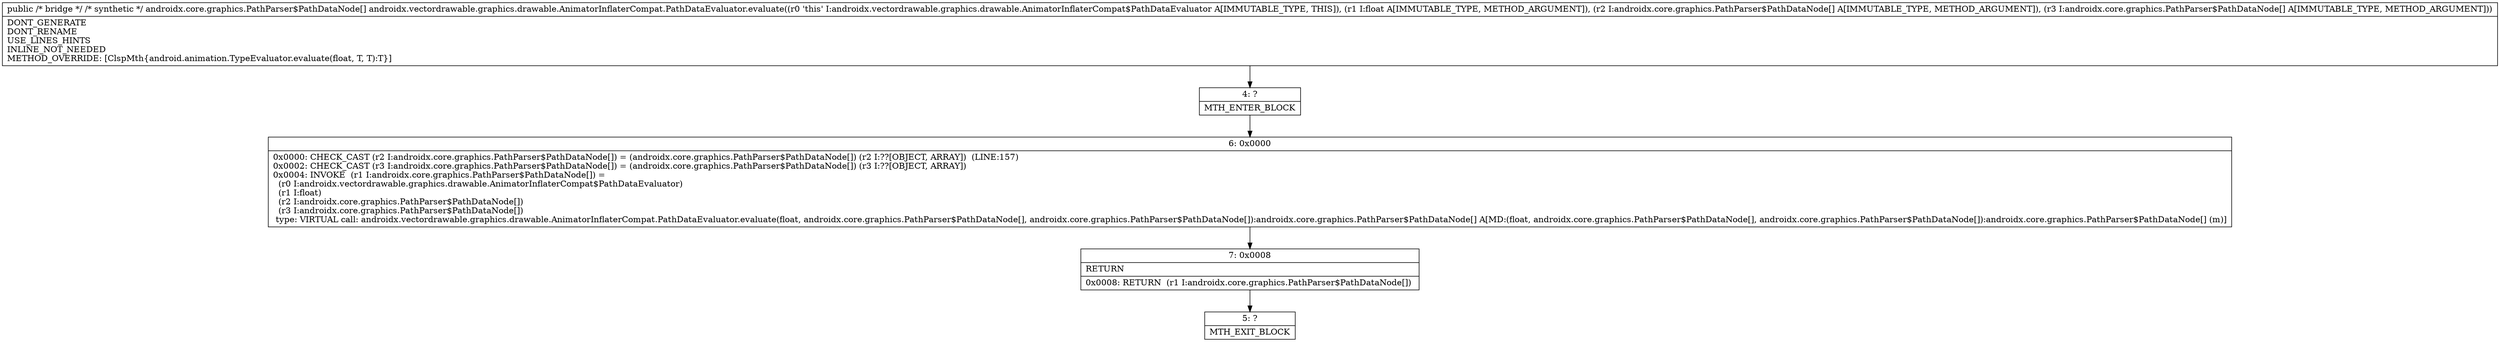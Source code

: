 digraph "CFG forandroidx.vectordrawable.graphics.drawable.AnimatorInflaterCompat.PathDataEvaluator.evaluate(FLjava\/lang\/Object;Ljava\/lang\/Object;)Ljava\/lang\/Object;" {
Node_4 [shape=record,label="{4\:\ ?|MTH_ENTER_BLOCK\l}"];
Node_6 [shape=record,label="{6\:\ 0x0000|0x0000: CHECK_CAST (r2 I:androidx.core.graphics.PathParser$PathDataNode[]) = (androidx.core.graphics.PathParser$PathDataNode[]) (r2 I:??[OBJECT, ARRAY])  (LINE:157)\l0x0002: CHECK_CAST (r3 I:androidx.core.graphics.PathParser$PathDataNode[]) = (androidx.core.graphics.PathParser$PathDataNode[]) (r3 I:??[OBJECT, ARRAY]) \l0x0004: INVOKE  (r1 I:androidx.core.graphics.PathParser$PathDataNode[]) = \l  (r0 I:androidx.vectordrawable.graphics.drawable.AnimatorInflaterCompat$PathDataEvaluator)\l  (r1 I:float)\l  (r2 I:androidx.core.graphics.PathParser$PathDataNode[])\l  (r3 I:androidx.core.graphics.PathParser$PathDataNode[])\l type: VIRTUAL call: androidx.vectordrawable.graphics.drawable.AnimatorInflaterCompat.PathDataEvaluator.evaluate(float, androidx.core.graphics.PathParser$PathDataNode[], androidx.core.graphics.PathParser$PathDataNode[]):androidx.core.graphics.PathParser$PathDataNode[] A[MD:(float, androidx.core.graphics.PathParser$PathDataNode[], androidx.core.graphics.PathParser$PathDataNode[]):androidx.core.graphics.PathParser$PathDataNode[] (m)]\l}"];
Node_7 [shape=record,label="{7\:\ 0x0008|RETURN\l|0x0008: RETURN  (r1 I:androidx.core.graphics.PathParser$PathDataNode[]) \l}"];
Node_5 [shape=record,label="{5\:\ ?|MTH_EXIT_BLOCK\l}"];
MethodNode[shape=record,label="{public \/* bridge *\/ \/* synthetic *\/ androidx.core.graphics.PathParser$PathDataNode[] androidx.vectordrawable.graphics.drawable.AnimatorInflaterCompat.PathDataEvaluator.evaluate((r0 'this' I:androidx.vectordrawable.graphics.drawable.AnimatorInflaterCompat$PathDataEvaluator A[IMMUTABLE_TYPE, THIS]), (r1 I:float A[IMMUTABLE_TYPE, METHOD_ARGUMENT]), (r2 I:androidx.core.graphics.PathParser$PathDataNode[] A[IMMUTABLE_TYPE, METHOD_ARGUMENT]), (r3 I:androidx.core.graphics.PathParser$PathDataNode[] A[IMMUTABLE_TYPE, METHOD_ARGUMENT]))  | DONT_GENERATE\lDONT_RENAME\lUSE_LINES_HINTS\lINLINE_NOT_NEEDED\lMETHOD_OVERRIDE: [ClspMth\{android.animation.TypeEvaluator.evaluate(float, T, T):T\}]\l}"];
MethodNode -> Node_4;Node_4 -> Node_6;
Node_6 -> Node_7;
Node_7 -> Node_5;
}


